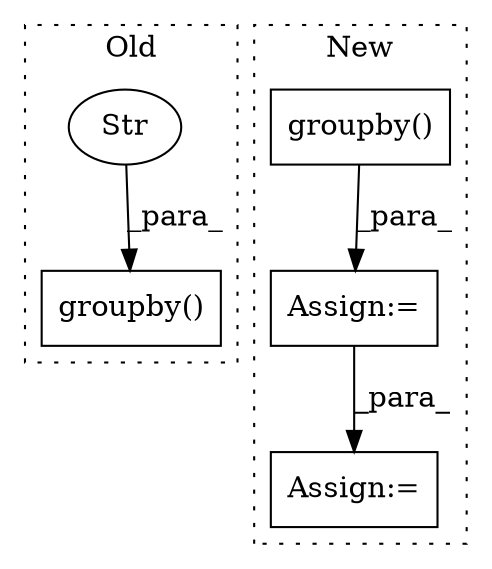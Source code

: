 digraph G {
subgraph cluster0 {
1 [label="groupby()" a="75" s="5837,5859" l="12,1" shape="box"];
4 [label="Str" a="66" s="5849" l="10" shape="ellipse"];
label = "Old";
style="dotted";
}
subgraph cluster1 {
2 [label="groupby()" a="75" s="5871,5896" l="15,1" shape="box"];
3 [label="Assign:=" a="68" s="6021" l="3" shape="box"];
5 [label="Assign:=" a="68" s="5868" l="3" shape="box"];
label = "New";
style="dotted";
}
2 -> 5 [label="_para_"];
4 -> 1 [label="_para_"];
5 -> 3 [label="_para_"];
}